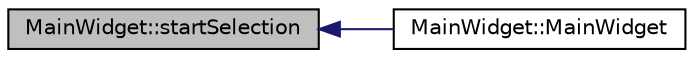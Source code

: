 digraph G
{
  edge [fontname="Helvetica",fontsize="10",labelfontname="Helvetica",labelfontsize="10"];
  node [fontname="Helvetica",fontsize="10",shape=record];
  rankdir="LR";
  Node1 [label="MainWidget::startSelection",height=0.2,width=0.4,color="black", fillcolor="grey75", style="filled" fontcolor="black"];
  Node1 -> Node2 [dir="back",color="midnightblue",fontsize="10",style="solid",fontname="Helvetica"];
  Node2 [label="MainWidget::MainWidget",height=0.2,width=0.4,color="black", fillcolor="white", style="filled",URL="$classMainWidget.html#af5f794244d1985dc2e40d2f17d8ff552"];
}
